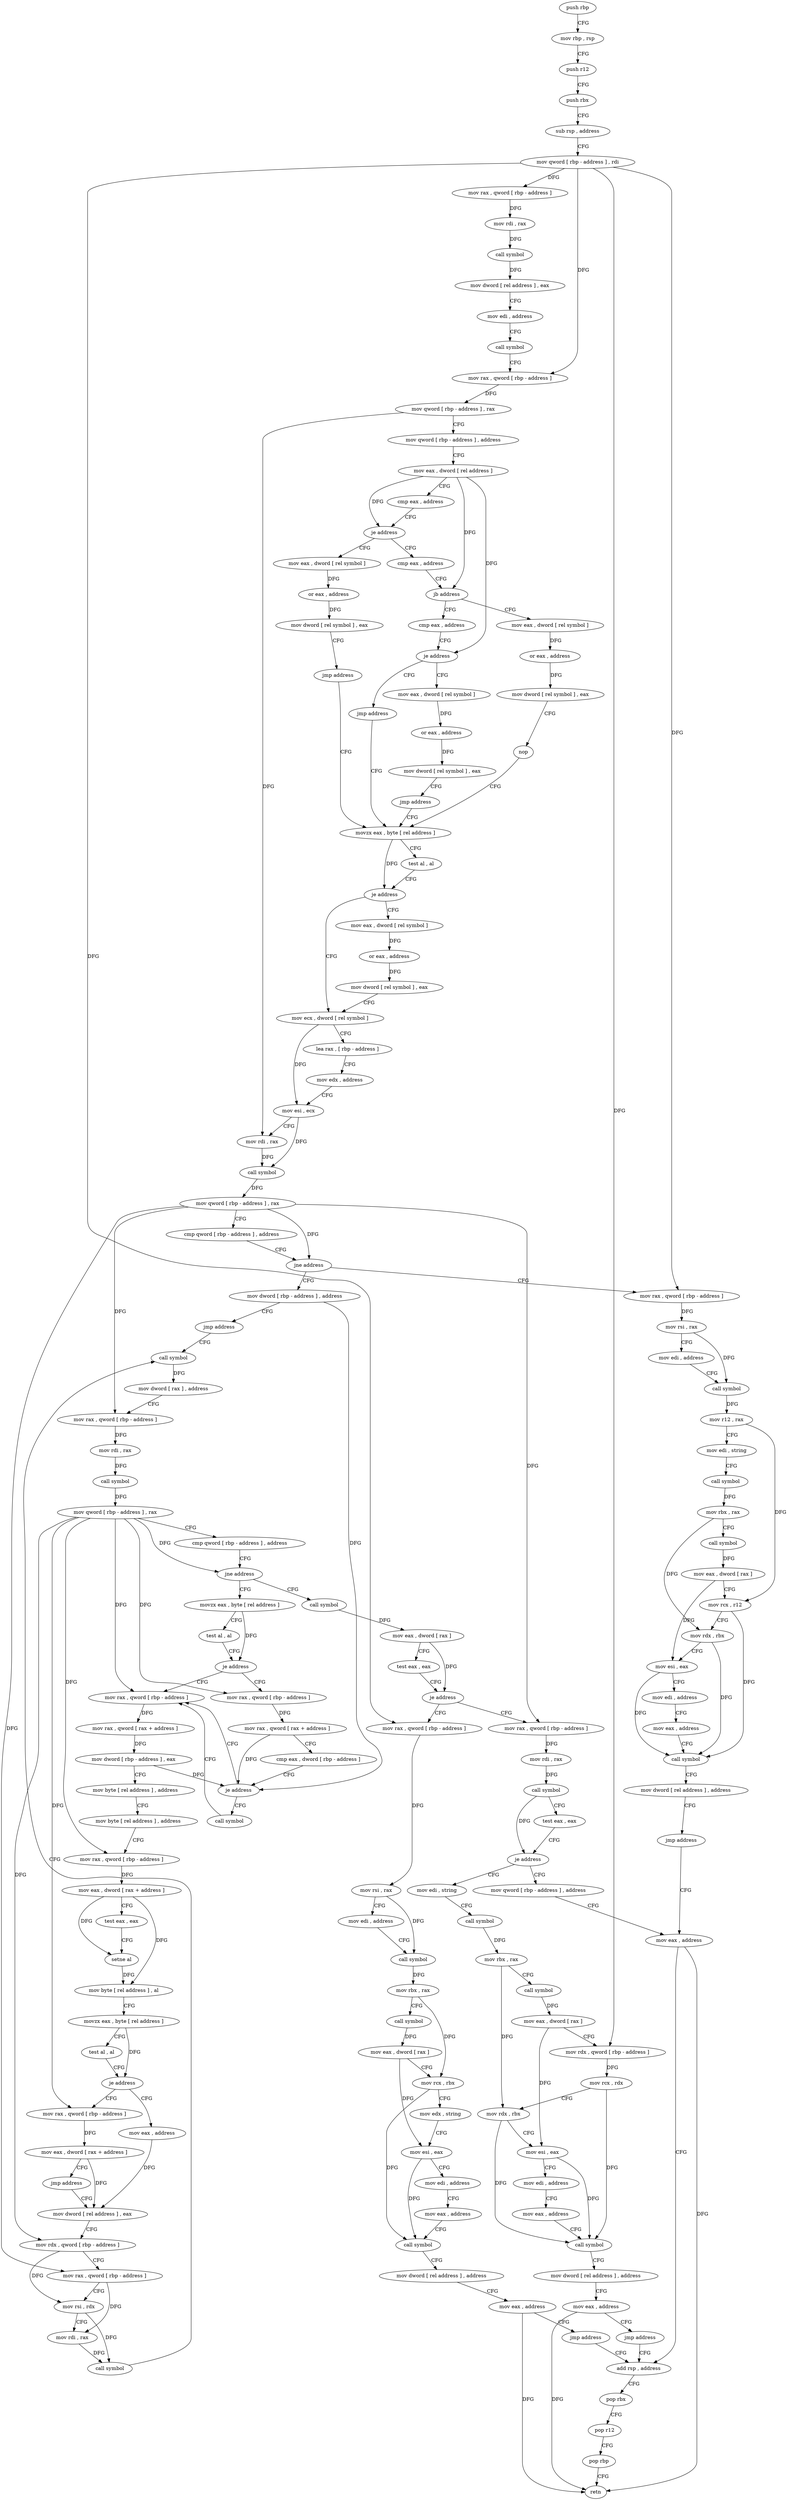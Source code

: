 digraph "func" {
"4211701" [label = "push rbp" ]
"4211702" [label = "mov rbp , rsp" ]
"4211705" [label = "push r12" ]
"4211707" [label = "push rbx" ]
"4211708" [label = "sub rsp , address" ]
"4211712" [label = "mov qword [ rbp - address ] , rdi" ]
"4211716" [label = "mov rax , qword [ rbp - address ]" ]
"4211720" [label = "mov rdi , rax" ]
"4211723" [label = "call symbol" ]
"4211728" [label = "mov dword [ rel address ] , eax" ]
"4211734" [label = "mov edi , address" ]
"4211739" [label = "call symbol" ]
"4211744" [label = "mov rax , qword [ rbp - address ]" ]
"4211748" [label = "mov qword [ rbp - address ] , rax" ]
"4211752" [label = "mov qword [ rbp - address ] , address" ]
"4211760" [label = "mov eax , dword [ rel address ]" ]
"4211766" [label = "cmp eax , address" ]
"4211769" [label = "je address" ]
"4211783" [label = "mov eax , dword [ rel symbol ]" ]
"4211771" [label = "cmp eax , address" ]
"4211789" [label = "or eax , address" ]
"4211792" [label = "mov dword [ rel symbol ] , eax" ]
"4211798" [label = "jmp address" ]
"4211833" [label = "movzx eax , byte [ rel address ]" ]
"4211774" [label = "jb address" ]
"4211817" [label = "mov eax , dword [ rel symbol ]" ]
"4211776" [label = "cmp eax , address" ]
"4211840" [label = "test al , al" ]
"4211842" [label = "je address" ]
"4211859" [label = "mov ecx , dword [ rel symbol ]" ]
"4211844" [label = "mov eax , dword [ rel symbol ]" ]
"4211823" [label = "or eax , address" ]
"4211826" [label = "mov dword [ rel symbol ] , eax" ]
"4211832" [label = "nop" ]
"4211779" [label = "je address" ]
"4211800" [label = "mov eax , dword [ rel symbol ]" ]
"4211781" [label = "jmp address" ]
"4211865" [label = "lea rax , [ rbp - address ]" ]
"4211869" [label = "mov edx , address" ]
"4211874" [label = "mov esi , ecx" ]
"4211876" [label = "mov rdi , rax" ]
"4211879" [label = "call symbol" ]
"4211884" [label = "mov qword [ rbp - address ] , rax" ]
"4211888" [label = "cmp qword [ rbp - address ] , address" ]
"4211893" [label = "jne address" ]
"4211973" [label = "mov dword [ rbp - address ] , address" ]
"4211895" [label = "mov rax , qword [ rbp - address ]" ]
"4211850" [label = "or eax , address" ]
"4211853" [label = "mov dword [ rel symbol ] , eax" ]
"4211806" [label = "or eax , address" ]
"4211809" [label = "mov dword [ rel symbol ] , eax" ]
"4211815" [label = "jmp address" ]
"4211980" [label = "jmp address" ]
"4212113" [label = "call symbol" ]
"4211899" [label = "mov rsi , rax" ]
"4211902" [label = "mov edi , address" ]
"4211907" [label = "call symbol" ]
"4211912" [label = "mov r12 , rax" ]
"4211915" [label = "mov edi , string" ]
"4211920" [label = "call symbol" ]
"4211925" [label = "mov rbx , rax" ]
"4211928" [label = "call symbol" ]
"4211933" [label = "mov eax , dword [ rax ]" ]
"4211935" [label = "mov rcx , r12" ]
"4211938" [label = "mov rdx , rbx" ]
"4211941" [label = "mov esi , eax" ]
"4211943" [label = "mov edi , address" ]
"4211948" [label = "mov eax , address" ]
"4211953" [label = "call symbol" ]
"4211958" [label = "mov dword [ rel address ] , address" ]
"4211968" [label = "jmp address" ]
"4212319" [label = "mov eax , address" ]
"4212118" [label = "mov dword [ rax ] , address" ]
"4212124" [label = "mov rax , qword [ rbp - address ]" ]
"4212128" [label = "mov rdi , rax" ]
"4212131" [label = "call symbol" ]
"4212136" [label = "mov qword [ rbp - address ] , rax" ]
"4212140" [label = "cmp qword [ rbp - address ] , address" ]
"4212145" [label = "jne address" ]
"4211985" [label = "movzx eax , byte [ rel address ]" ]
"4212151" [label = "call symbol" ]
"4212324" [label = "add rsp , address" ]
"4211992" [label = "test al , al" ]
"4211994" [label = "je address" ]
"4212014" [label = "mov rax , qword [ rbp - address ]" ]
"4211996" [label = "mov rax , qword [ rbp - address ]" ]
"4212156" [label = "mov eax , dword [ rax ]" ]
"4212158" [label = "test eax , eax" ]
"4212160" [label = "je address" ]
"4212231" [label = "mov rax , qword [ rbp - address ]" ]
"4212162" [label = "mov rax , qword [ rbp - address ]" ]
"4212018" [label = "mov rax , qword [ rax + address ]" ]
"4212022" [label = "mov dword [ rbp - address ] , eax" ]
"4212025" [label = "mov byte [ rel address ] , address" ]
"4212032" [label = "mov byte [ rel address ] , address" ]
"4212039" [label = "mov rax , qword [ rbp - address ]" ]
"4212043" [label = "mov eax , dword [ rax + address ]" ]
"4212049" [label = "test eax , eax" ]
"4212051" [label = "setne al" ]
"4212054" [label = "mov byte [ rel address ] , al" ]
"4212060" [label = "movzx eax , byte [ rel address ]" ]
"4212067" [label = "test al , al" ]
"4212069" [label = "je address" ]
"4212083" [label = "mov eax , address" ]
"4212071" [label = "mov rax , qword [ rbp - address ]" ]
"4212000" [label = "mov rax , qword [ rax + address ]" ]
"4212004" [label = "cmp eax , dword [ rbp - address ]" ]
"4212007" [label = "je address" ]
"4212009" [label = "call symbol" ]
"4212235" [label = "mov rdi , rax" ]
"4212238" [label = "call symbol" ]
"4212243" [label = "test eax , eax" ]
"4212245" [label = "je address" ]
"4212311" [label = "mov qword [ rbp - address ] , address" ]
"4212247" [label = "mov edi , string" ]
"4212166" [label = "mov rsi , rax" ]
"4212169" [label = "mov edi , address" ]
"4212174" [label = "call symbol" ]
"4212179" [label = "mov rbx , rax" ]
"4212182" [label = "call symbol" ]
"4212187" [label = "mov eax , dword [ rax ]" ]
"4212189" [label = "mov rcx , rbx" ]
"4212192" [label = "mov edx , string" ]
"4212197" [label = "mov esi , eax" ]
"4212199" [label = "mov edi , address" ]
"4212204" [label = "mov eax , address" ]
"4212209" [label = "call symbol" ]
"4212214" [label = "mov dword [ rel address ] , address" ]
"4212224" [label = "mov eax , address" ]
"4212229" [label = "jmp address" ]
"4212088" [label = "mov dword [ rel address ] , eax" ]
"4212075" [label = "mov eax , dword [ rax + address ]" ]
"4212081" [label = "jmp address" ]
"4212252" [label = "call symbol" ]
"4212257" [label = "mov rbx , rax" ]
"4212260" [label = "call symbol" ]
"4212265" [label = "mov eax , dword [ rax ]" ]
"4212267" [label = "mov rdx , qword [ rbp - address ]" ]
"4212271" [label = "mov rcx , rdx" ]
"4212274" [label = "mov rdx , rbx" ]
"4212277" [label = "mov esi , eax" ]
"4212279" [label = "mov edi , address" ]
"4212284" [label = "mov eax , address" ]
"4212289" [label = "call symbol" ]
"4212294" [label = "mov dword [ rel address ] , address" ]
"4212304" [label = "mov eax , address" ]
"4212309" [label = "jmp address" ]
"4212328" [label = "pop rbx" ]
"4212329" [label = "pop r12" ]
"4212331" [label = "pop rbp" ]
"4212332" [label = "retn" ]
"4212094" [label = "mov rdx , qword [ rbp - address ]" ]
"4212098" [label = "mov rax , qword [ rbp - address ]" ]
"4212102" [label = "mov rsi , rdx" ]
"4212105" [label = "mov rdi , rax" ]
"4212108" [label = "call symbol" ]
"4211701" -> "4211702" [ label = "CFG" ]
"4211702" -> "4211705" [ label = "CFG" ]
"4211705" -> "4211707" [ label = "CFG" ]
"4211707" -> "4211708" [ label = "CFG" ]
"4211708" -> "4211712" [ label = "CFG" ]
"4211712" -> "4211716" [ label = "DFG" ]
"4211712" -> "4211744" [ label = "DFG" ]
"4211712" -> "4211895" [ label = "DFG" ]
"4211712" -> "4212162" [ label = "DFG" ]
"4211712" -> "4212267" [ label = "DFG" ]
"4211716" -> "4211720" [ label = "DFG" ]
"4211720" -> "4211723" [ label = "DFG" ]
"4211723" -> "4211728" [ label = "DFG" ]
"4211728" -> "4211734" [ label = "CFG" ]
"4211734" -> "4211739" [ label = "CFG" ]
"4211739" -> "4211744" [ label = "CFG" ]
"4211744" -> "4211748" [ label = "DFG" ]
"4211748" -> "4211752" [ label = "CFG" ]
"4211748" -> "4211876" [ label = "DFG" ]
"4211752" -> "4211760" [ label = "CFG" ]
"4211760" -> "4211766" [ label = "CFG" ]
"4211760" -> "4211769" [ label = "DFG" ]
"4211760" -> "4211774" [ label = "DFG" ]
"4211760" -> "4211779" [ label = "DFG" ]
"4211766" -> "4211769" [ label = "CFG" ]
"4211769" -> "4211783" [ label = "CFG" ]
"4211769" -> "4211771" [ label = "CFG" ]
"4211783" -> "4211789" [ label = "DFG" ]
"4211771" -> "4211774" [ label = "CFG" ]
"4211789" -> "4211792" [ label = "DFG" ]
"4211792" -> "4211798" [ label = "CFG" ]
"4211798" -> "4211833" [ label = "CFG" ]
"4211833" -> "4211840" [ label = "CFG" ]
"4211833" -> "4211842" [ label = "DFG" ]
"4211774" -> "4211817" [ label = "CFG" ]
"4211774" -> "4211776" [ label = "CFG" ]
"4211817" -> "4211823" [ label = "DFG" ]
"4211776" -> "4211779" [ label = "CFG" ]
"4211840" -> "4211842" [ label = "CFG" ]
"4211842" -> "4211859" [ label = "CFG" ]
"4211842" -> "4211844" [ label = "CFG" ]
"4211859" -> "4211865" [ label = "CFG" ]
"4211859" -> "4211874" [ label = "DFG" ]
"4211844" -> "4211850" [ label = "DFG" ]
"4211823" -> "4211826" [ label = "DFG" ]
"4211826" -> "4211832" [ label = "CFG" ]
"4211832" -> "4211833" [ label = "CFG" ]
"4211779" -> "4211800" [ label = "CFG" ]
"4211779" -> "4211781" [ label = "CFG" ]
"4211800" -> "4211806" [ label = "DFG" ]
"4211781" -> "4211833" [ label = "CFG" ]
"4211865" -> "4211869" [ label = "CFG" ]
"4211869" -> "4211874" [ label = "CFG" ]
"4211874" -> "4211876" [ label = "CFG" ]
"4211874" -> "4211879" [ label = "DFG" ]
"4211876" -> "4211879" [ label = "DFG" ]
"4211879" -> "4211884" [ label = "DFG" ]
"4211884" -> "4211888" [ label = "CFG" ]
"4211884" -> "4211893" [ label = "DFG" ]
"4211884" -> "4212124" [ label = "DFG" ]
"4211884" -> "4212231" [ label = "DFG" ]
"4211884" -> "4212098" [ label = "DFG" ]
"4211888" -> "4211893" [ label = "CFG" ]
"4211893" -> "4211973" [ label = "CFG" ]
"4211893" -> "4211895" [ label = "CFG" ]
"4211973" -> "4211980" [ label = "CFG" ]
"4211973" -> "4212007" [ label = "DFG" ]
"4211895" -> "4211899" [ label = "DFG" ]
"4211850" -> "4211853" [ label = "DFG" ]
"4211853" -> "4211859" [ label = "CFG" ]
"4211806" -> "4211809" [ label = "DFG" ]
"4211809" -> "4211815" [ label = "CFG" ]
"4211815" -> "4211833" [ label = "CFG" ]
"4211980" -> "4212113" [ label = "CFG" ]
"4212113" -> "4212118" [ label = "DFG" ]
"4211899" -> "4211902" [ label = "CFG" ]
"4211899" -> "4211907" [ label = "DFG" ]
"4211902" -> "4211907" [ label = "CFG" ]
"4211907" -> "4211912" [ label = "DFG" ]
"4211912" -> "4211915" [ label = "CFG" ]
"4211912" -> "4211935" [ label = "DFG" ]
"4211915" -> "4211920" [ label = "CFG" ]
"4211920" -> "4211925" [ label = "DFG" ]
"4211925" -> "4211928" [ label = "CFG" ]
"4211925" -> "4211938" [ label = "DFG" ]
"4211928" -> "4211933" [ label = "DFG" ]
"4211933" -> "4211935" [ label = "CFG" ]
"4211933" -> "4211941" [ label = "DFG" ]
"4211935" -> "4211938" [ label = "CFG" ]
"4211935" -> "4211953" [ label = "DFG" ]
"4211938" -> "4211941" [ label = "CFG" ]
"4211938" -> "4211953" [ label = "DFG" ]
"4211941" -> "4211943" [ label = "CFG" ]
"4211941" -> "4211953" [ label = "DFG" ]
"4211943" -> "4211948" [ label = "CFG" ]
"4211948" -> "4211953" [ label = "CFG" ]
"4211953" -> "4211958" [ label = "CFG" ]
"4211958" -> "4211968" [ label = "CFG" ]
"4211968" -> "4212319" [ label = "CFG" ]
"4212319" -> "4212324" [ label = "CFG" ]
"4212319" -> "4212332" [ label = "DFG" ]
"4212118" -> "4212124" [ label = "CFG" ]
"4212124" -> "4212128" [ label = "DFG" ]
"4212128" -> "4212131" [ label = "DFG" ]
"4212131" -> "4212136" [ label = "DFG" ]
"4212136" -> "4212140" [ label = "CFG" ]
"4212136" -> "4212145" [ label = "DFG" ]
"4212136" -> "4212014" [ label = "DFG" ]
"4212136" -> "4212039" [ label = "DFG" ]
"4212136" -> "4211996" [ label = "DFG" ]
"4212136" -> "4212071" [ label = "DFG" ]
"4212136" -> "4212094" [ label = "DFG" ]
"4212140" -> "4212145" [ label = "CFG" ]
"4212145" -> "4211985" [ label = "CFG" ]
"4212145" -> "4212151" [ label = "CFG" ]
"4211985" -> "4211992" [ label = "CFG" ]
"4211985" -> "4211994" [ label = "DFG" ]
"4212151" -> "4212156" [ label = "DFG" ]
"4212324" -> "4212328" [ label = "CFG" ]
"4211992" -> "4211994" [ label = "CFG" ]
"4211994" -> "4212014" [ label = "CFG" ]
"4211994" -> "4211996" [ label = "CFG" ]
"4212014" -> "4212018" [ label = "DFG" ]
"4211996" -> "4212000" [ label = "DFG" ]
"4212156" -> "4212158" [ label = "CFG" ]
"4212156" -> "4212160" [ label = "DFG" ]
"4212158" -> "4212160" [ label = "CFG" ]
"4212160" -> "4212231" [ label = "CFG" ]
"4212160" -> "4212162" [ label = "CFG" ]
"4212231" -> "4212235" [ label = "DFG" ]
"4212162" -> "4212166" [ label = "DFG" ]
"4212018" -> "4212022" [ label = "DFG" ]
"4212022" -> "4212025" [ label = "CFG" ]
"4212022" -> "4212007" [ label = "DFG" ]
"4212025" -> "4212032" [ label = "CFG" ]
"4212032" -> "4212039" [ label = "CFG" ]
"4212039" -> "4212043" [ label = "DFG" ]
"4212043" -> "4212049" [ label = "CFG" ]
"4212043" -> "4212051" [ label = "DFG" ]
"4212043" -> "4212054" [ label = "DFG" ]
"4212049" -> "4212051" [ label = "CFG" ]
"4212051" -> "4212054" [ label = "DFG" ]
"4212054" -> "4212060" [ label = "CFG" ]
"4212060" -> "4212067" [ label = "CFG" ]
"4212060" -> "4212069" [ label = "DFG" ]
"4212067" -> "4212069" [ label = "CFG" ]
"4212069" -> "4212083" [ label = "CFG" ]
"4212069" -> "4212071" [ label = "CFG" ]
"4212083" -> "4212088" [ label = "DFG" ]
"4212071" -> "4212075" [ label = "DFG" ]
"4212000" -> "4212004" [ label = "CFG" ]
"4212000" -> "4212007" [ label = "DFG" ]
"4212004" -> "4212007" [ label = "CFG" ]
"4212007" -> "4212014" [ label = "CFG" ]
"4212007" -> "4212009" [ label = "CFG" ]
"4212009" -> "4212014" [ label = "CFG" ]
"4212235" -> "4212238" [ label = "DFG" ]
"4212238" -> "4212243" [ label = "CFG" ]
"4212238" -> "4212245" [ label = "DFG" ]
"4212243" -> "4212245" [ label = "CFG" ]
"4212245" -> "4212311" [ label = "CFG" ]
"4212245" -> "4212247" [ label = "CFG" ]
"4212311" -> "4212319" [ label = "CFG" ]
"4212247" -> "4212252" [ label = "CFG" ]
"4212166" -> "4212169" [ label = "CFG" ]
"4212166" -> "4212174" [ label = "DFG" ]
"4212169" -> "4212174" [ label = "CFG" ]
"4212174" -> "4212179" [ label = "DFG" ]
"4212179" -> "4212182" [ label = "CFG" ]
"4212179" -> "4212189" [ label = "DFG" ]
"4212182" -> "4212187" [ label = "DFG" ]
"4212187" -> "4212189" [ label = "CFG" ]
"4212187" -> "4212197" [ label = "DFG" ]
"4212189" -> "4212192" [ label = "CFG" ]
"4212189" -> "4212209" [ label = "DFG" ]
"4212192" -> "4212197" [ label = "CFG" ]
"4212197" -> "4212199" [ label = "CFG" ]
"4212197" -> "4212209" [ label = "DFG" ]
"4212199" -> "4212204" [ label = "CFG" ]
"4212204" -> "4212209" [ label = "CFG" ]
"4212209" -> "4212214" [ label = "CFG" ]
"4212214" -> "4212224" [ label = "CFG" ]
"4212224" -> "4212229" [ label = "CFG" ]
"4212224" -> "4212332" [ label = "DFG" ]
"4212229" -> "4212324" [ label = "CFG" ]
"4212088" -> "4212094" [ label = "CFG" ]
"4212075" -> "4212081" [ label = "CFG" ]
"4212075" -> "4212088" [ label = "DFG" ]
"4212081" -> "4212088" [ label = "CFG" ]
"4212252" -> "4212257" [ label = "DFG" ]
"4212257" -> "4212260" [ label = "CFG" ]
"4212257" -> "4212274" [ label = "DFG" ]
"4212260" -> "4212265" [ label = "DFG" ]
"4212265" -> "4212267" [ label = "CFG" ]
"4212265" -> "4212277" [ label = "DFG" ]
"4212267" -> "4212271" [ label = "DFG" ]
"4212271" -> "4212274" [ label = "CFG" ]
"4212271" -> "4212289" [ label = "DFG" ]
"4212274" -> "4212277" [ label = "CFG" ]
"4212274" -> "4212289" [ label = "DFG" ]
"4212277" -> "4212279" [ label = "CFG" ]
"4212277" -> "4212289" [ label = "DFG" ]
"4212279" -> "4212284" [ label = "CFG" ]
"4212284" -> "4212289" [ label = "CFG" ]
"4212289" -> "4212294" [ label = "CFG" ]
"4212294" -> "4212304" [ label = "CFG" ]
"4212304" -> "4212309" [ label = "CFG" ]
"4212304" -> "4212332" [ label = "DFG" ]
"4212309" -> "4212324" [ label = "CFG" ]
"4212328" -> "4212329" [ label = "CFG" ]
"4212329" -> "4212331" [ label = "CFG" ]
"4212331" -> "4212332" [ label = "CFG" ]
"4212094" -> "4212098" [ label = "CFG" ]
"4212094" -> "4212102" [ label = "DFG" ]
"4212098" -> "4212102" [ label = "CFG" ]
"4212098" -> "4212105" [ label = "DFG" ]
"4212102" -> "4212105" [ label = "CFG" ]
"4212102" -> "4212108" [ label = "DFG" ]
"4212105" -> "4212108" [ label = "DFG" ]
"4212108" -> "4212113" [ label = "CFG" ]
}
